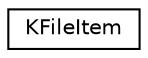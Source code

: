 digraph "Graphical Class Hierarchy"
{
  edge [fontname="Helvetica",fontsize="10",labelfontname="Helvetica",labelfontsize="10"];
  node [fontname="Helvetica",fontsize="10",shape=record];
  rankdir="LR";
  Node0 [label="KFileItem",height=0.2,width=0.4,color="black", fillcolor="white", style="filled",URL="$classKFileItem.html",tooltip="A KFileItem is a generic class to handle a file, local or remote. "];
}

